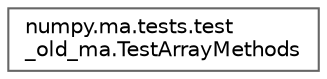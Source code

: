 digraph "Graphical Class Hierarchy"
{
 // LATEX_PDF_SIZE
  bgcolor="transparent";
  edge [fontname=Helvetica,fontsize=10,labelfontname=Helvetica,labelfontsize=10];
  node [fontname=Helvetica,fontsize=10,shape=box,height=0.2,width=0.4];
  rankdir="LR";
  Node0 [id="Node000000",label="numpy.ma.tests.test\l_old_ma.TestArrayMethods",height=0.2,width=0.4,color="grey40", fillcolor="white", style="filled",URL="$d4/d8a/classnumpy_1_1ma_1_1tests_1_1test__old__ma_1_1TestArrayMethods.html",tooltip=" "];
}
